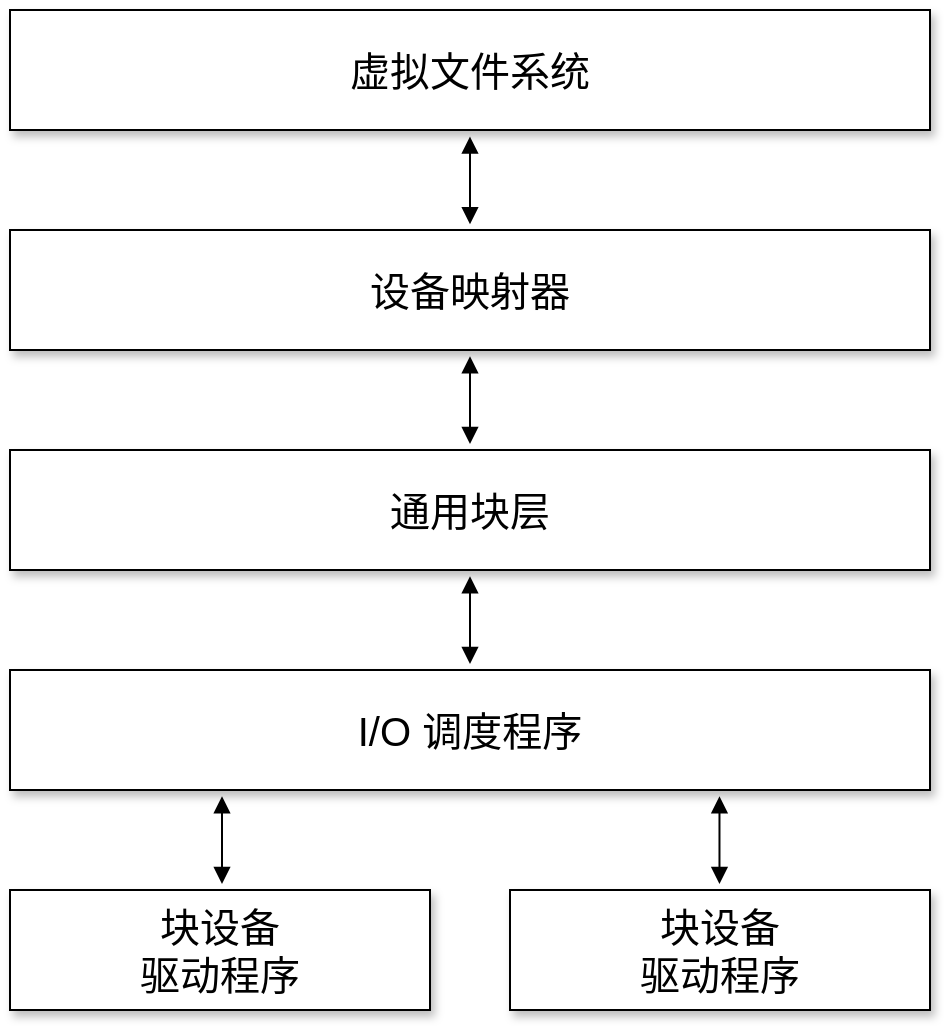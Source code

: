 <mxfile>
    <diagram id="DaFIvqqjSVT3N-WCfZud" name="Page-1">
        <mxGraphModel dx="748" dy="305" grid="1" gridSize="10" guides="1" tooltips="1" connect="1" arrows="1" fold="1" page="1" pageScale="1" pageWidth="827" pageHeight="1169" math="0" shadow="0">
            <root>
                <mxCell id="0"/>
                <mxCell id="1" parent="0"/>
                <mxCell id="2" value="虚拟文件系统" style="rounded=0;whiteSpace=wrap;html=1;fontSize=20;shadow=1;" vertex="1" parent="1">
                    <mxGeometry x="170" y="70" width="460" height="60" as="geometry"/>
                </mxCell>
                <mxCell id="3" value="设备映射器" style="rounded=0;whiteSpace=wrap;html=1;fontSize=20;shadow=1;" vertex="1" parent="1">
                    <mxGeometry x="170" y="180" width="460" height="60" as="geometry"/>
                </mxCell>
                <mxCell id="4" value="通用块层" style="rounded=0;whiteSpace=wrap;html=1;fontSize=20;shadow=1;" vertex="1" parent="1">
                    <mxGeometry x="170" y="290" width="460" height="60" as="geometry"/>
                </mxCell>
                <mxCell id="5" value="I/O 调度程序" style="rounded=0;whiteSpace=wrap;html=1;fontSize=20;shadow=1;" vertex="1" parent="1">
                    <mxGeometry x="170" y="400" width="460" height="60" as="geometry"/>
                </mxCell>
                <mxCell id="6" value="块设备&lt;br&gt;驱动程序" style="rounded=0;whiteSpace=wrap;html=1;fontSize=20;shadow=1;" vertex="1" parent="1">
                    <mxGeometry x="170" y="510" width="210" height="60" as="geometry"/>
                </mxCell>
                <mxCell id="7" value="块设备&lt;br&gt;驱动程序" style="rounded=0;whiteSpace=wrap;html=1;fontSize=20;shadow=1;" vertex="1" parent="1">
                    <mxGeometry x="420" y="510" width="210" height="60" as="geometry"/>
                </mxCell>
                <mxCell id="8" value="" style="endArrow=block;startArrow=block;html=1;fontSize=20;startFill=1;endFill=1;entryX=0.5;entryY=1.055;entryDx=0;entryDy=0;entryPerimeter=0;exitX=0.5;exitY=-0.047;exitDx=0;exitDy=0;exitPerimeter=0;" edge="1" parent="1" source="3" target="2">
                    <mxGeometry width="50" height="50" relative="1" as="geometry">
                        <mxPoint x="400" y="170" as="sourcePoint"/>
                        <mxPoint x="400" y="140" as="targetPoint"/>
                    </mxGeometry>
                </mxCell>
                <mxCell id="10" value="" style="endArrow=block;startArrow=block;html=1;fontSize=20;startFill=1;endFill=1;entryX=0.5;entryY=1.055;entryDx=0;entryDy=0;entryPerimeter=0;exitX=0.5;exitY=-0.047;exitDx=0;exitDy=0;exitPerimeter=0;" edge="1" parent="1">
                    <mxGeometry width="50" height="50" relative="1" as="geometry">
                        <mxPoint x="400" y="287" as="sourcePoint"/>
                        <mxPoint x="400" y="243.12" as="targetPoint"/>
                    </mxGeometry>
                </mxCell>
                <mxCell id="11" value="" style="endArrow=block;startArrow=block;html=1;fontSize=20;startFill=1;endFill=1;entryX=0.5;entryY=1.055;entryDx=0;entryDy=0;entryPerimeter=0;exitX=0.5;exitY=-0.047;exitDx=0;exitDy=0;exitPerimeter=0;" edge="1" parent="1">
                    <mxGeometry width="50" height="50" relative="1" as="geometry">
                        <mxPoint x="400" y="397" as="sourcePoint"/>
                        <mxPoint x="400" y="353.12" as="targetPoint"/>
                    </mxGeometry>
                </mxCell>
                <mxCell id="12" value="" style="endArrow=block;startArrow=block;html=1;fontSize=20;startFill=1;endFill=1;entryX=0.5;entryY=1.055;entryDx=0;entryDy=0;entryPerimeter=0;exitX=0.5;exitY=-0.047;exitDx=0;exitDy=0;exitPerimeter=0;" edge="1" parent="1">
                    <mxGeometry width="50" height="50" relative="1" as="geometry">
                        <mxPoint x="276" y="507" as="sourcePoint"/>
                        <mxPoint x="276" y="463.12" as="targetPoint"/>
                    </mxGeometry>
                </mxCell>
                <mxCell id="13" value="" style="endArrow=block;startArrow=block;html=1;fontSize=20;startFill=1;endFill=1;entryX=0.5;entryY=1.055;entryDx=0;entryDy=0;entryPerimeter=0;exitX=0.5;exitY=-0.047;exitDx=0;exitDy=0;exitPerimeter=0;" edge="1" parent="1">
                    <mxGeometry width="50" height="50" relative="1" as="geometry">
                        <mxPoint x="524.74" y="507" as="sourcePoint"/>
                        <mxPoint x="524.74" y="463.12" as="targetPoint"/>
                    </mxGeometry>
                </mxCell>
            </root>
        </mxGraphModel>
    </diagram>
</mxfile>
